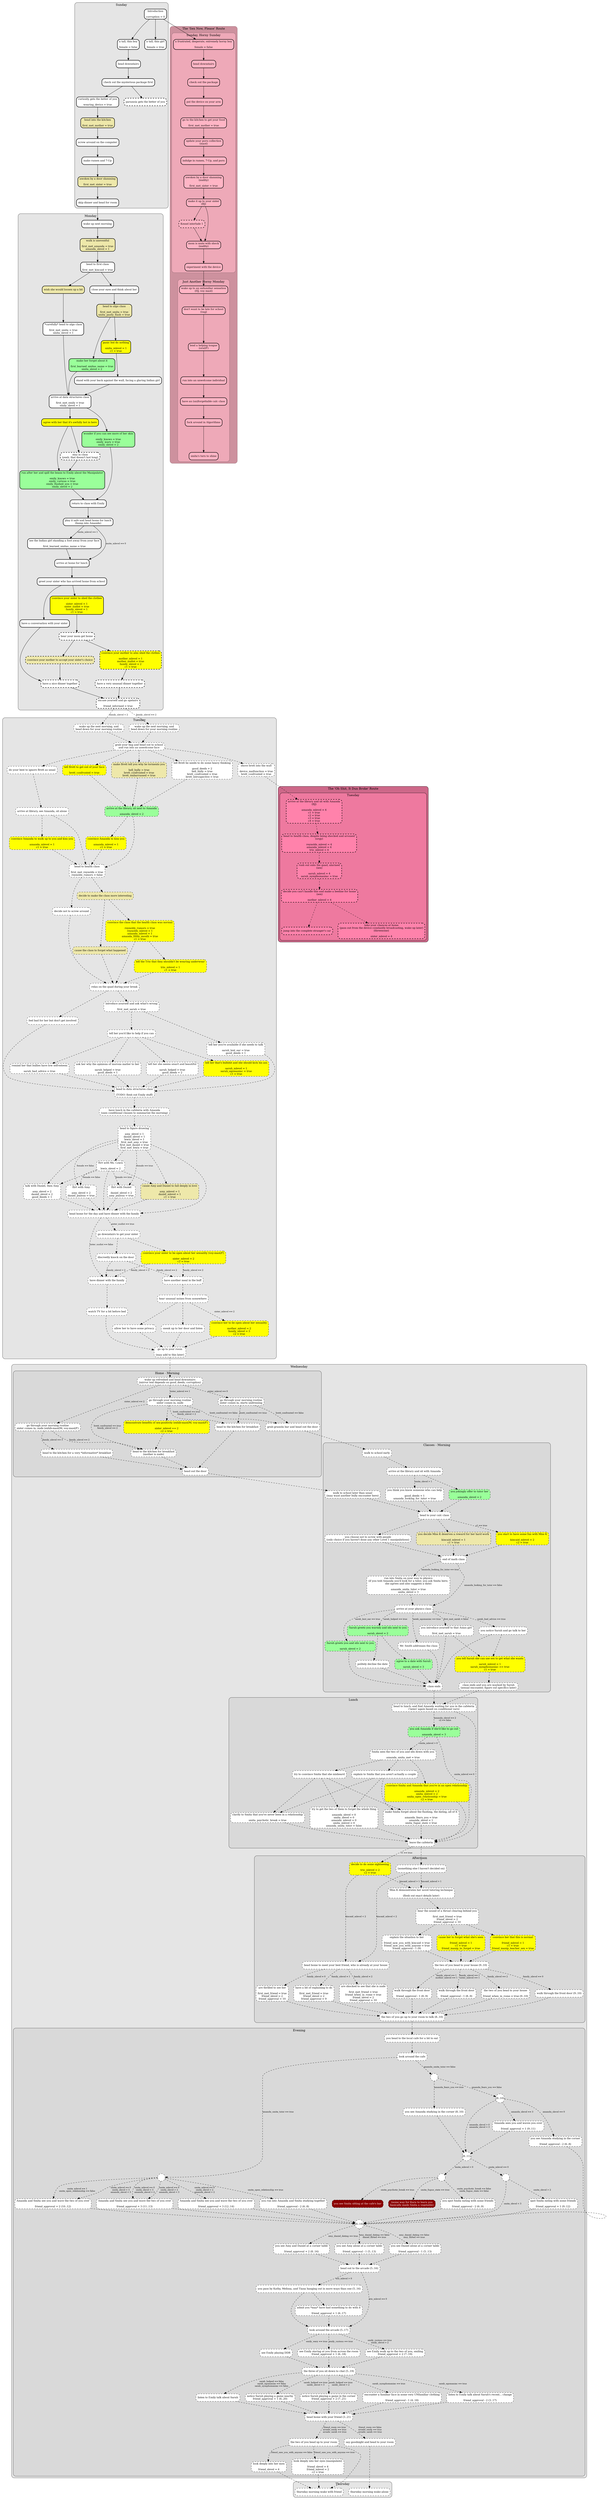 // GENERAL RULES ABOUT THE GRAPH:
//  -- Make sure there are no cycles that can increment/decrement vars forever
//  -- Make sure there are no deadends
//      -- This also means ensuring vars don't preclude advancing
//
// NODE COLORS AND STYLES:
//  If any node meets more than one color criteria, the one highest in this
//  list takes precedence.
//  -- THICK SOLID outlines have been published
//  -- THICK DASHED outlines have been drafted but not published
//  -- THIN DASHED outlines have not been drafted yet
//  -- PINK (lightpink) are the evil route
//  -- GREEN (palegreen1) are positive social nodes
//  -- RED (red) are Level 3 manipulations
//  -- ORANGE (orange) are Level 2 manipulations
//  -- YELLOW (yellow1) are Level 1 manipulations
//  -- LIGHT YELLOW (palegoldenrod) are manipulations that do not change levels
//  -- WHITE are mostly neutral nodes

// Helpful conditional phrases
// ===========================================================================
// Choose honorific based on gender:
//    {if female == true}Miss{else}Mr.{endif} {last_name}
//

digraph manipulator {
  ranksep=0.70;
  nodesep=0.35;

  node [
    shape=rectangle;
    style="filled,rounded";
    fillcolor=white;
    fontsize=12;
    margin="0.11,0.055";
    penwidth=2;
  ]

  edge [
    fontsize=10;
  ]

  subgraph "cluster_sunday" {
    label = "Sunday";
    style = "filled,rounded";
    color = gray20;
    fillcolor = gray90;

    subgraph "Written Chapters" {
      "intro" [label="Introduction\n\ncorruption = 0", URL="https://chyoa.com/chapter/Introduction.681531"];

      "boy" [label="a tall, thin boy\n\nfemale = false", URL="https://chyoa.com/chapter/You%27re-a-tall%2C-thin-boy.681552"];
      "intro" -> "boy";

      "girl" [label="a tall, thin girl\n\nfemale = true", URL="https://chyoa.com/chapter/You%E2%80%99re-a-tall%2C-thin-girl.681684"];
      "intro" -> "girl";

      "downstairs" [label="head downstairs", URL="https://chyoa.com/chapter/You-head-downstairs.681564"];
      "boy" -> "downstairs";

      "package" [label="check out the mysterious package first", URL="https://chyoa.com/chapter/You-check-out-the-mysterious-package-first.681600"];
      "downstairs" -> "package";

      "curiosity" [label="curiosity gets the better of you\n\nwearing_device = true", URL="https://chyoa.com/chapter/Your-curiosity-gets-the-better-of-you.681607"];
      "package" -> "curiosity";

      "kitchen" [label="head into the kitchen\n\nfirst_met_mother = true", fillcolor="palegoldenrod", URL="https://chyoa.com/chapter/You-head-into-the-kitchen.681609"];
      "curiosity" -> "kitchen";

      "computer" [label="screw around on the computer", URL="https://chyoa.com/chapter/You-screw-around-on-the-computer%2C-as-usual.681619"];
      "kitchen" -> "computer";

      "ramen" [label="make ramen and 7-Up", URL="https://chyoa.com/chapter/You-make-yourself-some-ramen-noodles-and-7-Up.681623"];
      "computer" -> "ramen";

      "sister" [label="awoken by a door slamming\n\nfirst_met_sister = true", fillcolor="palegoldenrod", URL="https://chyoa.com/chapter/You%27re-suddenly-awoken-by-a-door-slamming.681625"];
      "ramen" -> "sister";

      "upstairs" [label="skip dinner and head for room", URL="https://chyoa.com/chapter/You-skip-dinner-and-head-straight-for-your-room.681634"];
      "sister" -> "upstairs";
    }

    subgraph "Unwritten Chapters" {
      node [
        style="dashed,filled,rounded";
        fillcolor=white;
        penwidth=2.0;
      ]

      "paranoia" [label="paranoia gets the better of you"];
      "package" -> "paranoia";
    }
  }

  subgraph "cluster_monday" {
    label = "Monday";
    style = "filled,rounded";
    color = gray20;
    fillcolor = gray90;

    subgraph "Written Chapters" {
      "monday wake" [label="wake up next morning", URL="https://chyoa.com/chapter/You-wake-up-the-next-morning%2C-and-get-ready-for-school--%28Male%29.681644"];
      "upstairs" -> "monday wake";

      "monday amanda" [label="walk is uneventful\n\nfirst_met_amanda = true\namanda_slevel = 1", fillcolor="palegoldenrod", URL="https://chyoa.com/chapter/Your-walk-to-the-school-is-uneventful.681667"];
      "monday wake" -> "monday amanda";

      // Math class takes place in a small lecture hall, roughly shaped like a
      // pie wedge, with terraced seating that isn't extremely inclined.
      "monday kincaid" [label="head to first class\n\nfirst_met_kincaid = true", URL="https://chyoa.com/chapter/You-head-to-your-first-class.682100"];
      "monday amanda" -> "monday kincaid";

      "monday kincaid loosen up" [label="wish she would loosen up a bit", fillcolor="palegoldenrod", URL="https://chyoa.com/chapter/You-just-wish-she-could-loosen-up%2C-a-tiny-bit.682108"];
      "monday kincaid" -> "monday kincaid loosen up";

      "monday kincaid daydream" [label="close your eyes and think about her", URL="https://chyoa.com/chapter/You-close-your-eyes-and-think-about-her.682134"];
      "monday kincaid" -> "monday kincaid daydream";

      "monday smita vanilla" [label="*carefully* head to algo class\n\nfirst_met_smita = true\nsmita_slevel = 1", URL="https://chyoa.com/chapter/You-%2Acarefully%2A-head-to-your-algorithms-class.682140"];
      "monday kincaid loosen up" -> "monday smita vanilla";

      "monday smita flash" [label="head to algo class\n\nfirst_met_smita = true\nsmita_panty_flash = true", fillcolor="palegoldenrod", URL="https://chyoa.com/chapter/You-head-to-your-algorithms-class.682150"];
      "monday kincaid daydream" -> "monday smita flash";

      "monday smita flash forget" [label="make her forget about it\n\nfirst_learned_smitas_name = true\nsmita_slevel = 2", fillcolor="palegreen1", URL="https://chyoa.com/chapter/You-make-her-forget-about-the-whole-thing.682334"];
      "monday smita flash" -> "monday smita flash forget";

      "monday smita flash panic" [label="panic but do nothing\n\nsmita_mlevel = 1\nc1 = true", fillcolor="yellow1", URL="https://chyoa.com/chapter/You-panic%2C-knowing-this-is-going-to-have-consequences.682335"];
      "monday smita flash" -> "monday smita flash panic";

      "monday smita waylaid" [label="stand with your back against the wall, facing a glaring Indian girl", URL="https://chyoa.com/chapter/You-stand-with-your-back-against-the-wall%2C-facing-a-glaring-Indian-girl.684624"];
      "monday smita flash panic" -> "monday smita waylaid";

      "monday data structures" [label="arrive at data structures class\n\nfirst_met_emily = true\nemily_slevel = 1", URL="https://chyoa.com/chapter/You-arrive-at-your-Data-Structures-class.682154"];
      "monday smita vanilla" -> "monday data structures";
      "monday smita flash forget" -> "monday data structures";
      "monday smita waylaid" -> "monday data structures";

      "monday emily subtle manip" [label="agree with her that it's awfully hot in here", fillcolor="yellow1", URL="https://chyoa.com/chapter/You-agree-that-it-is-incredibly-hot-in-here.683284"];
      "monday data structures" -> "monday emily subtle manip";

      "monday emily blatant manip" [label="wonder if you can see more of her skin\n\nemily_knows = true\nemily_wary = true\nemily_slevel = 2", fillcolor="palegreen1", URL="https://chyoa.com/chapter/You-wonder-if-you-can-find-a-way-to-see-more-of-her-skin.686125"];
      "monday data structures" -> "monday emily blatant manip";

      "monday emily run after her" [label="run after her and spill the beans to Emily about the Manipulator\n\nemily_knows = true\nemily_curious = true\nemily_flashed_you = true\nemily_slevel = 2", fillcolor="palegreen1", URL="https://chyoa.com/chapter/If-you-go%2C-there-will-be-trouble.686091"];
      "monday emily subtle manip" -> "monday emily run after her";

      "monday emily return to class" [label="return to class with Emily", URL="https://chyoa.com/chapter/You-and-Emily-return-to-class.688916"];
      "monday emily run after her" -> "monday emily return to class";
      "monday emily blatant manip" -> "monday emily return to class";

      "monday bump into amanda" [label="play it safe and head home for lunch\n(bump into Amanda)", URL="https://chyoa.com/chapter/Overwhelmed%2C-you-decide-to-head-home.689866"];
      "monday emily return to class" -> "monday bump into amanda";

      "monday bump into smita" [label="see the Indian girl standing a foot away from your face\n\nfirst_learned_smitas_name = true", URL="https://chyoa.com/chapter/see-the-Indian-girl-standing-a-foot-away-from-your-face.689887"];
      "monday bump into amanda" -> "monday bump into smita" [label="smita_mlevel == 1"];

      "monday home for lunch" [label="arrive at home for lunch", URL="https://chyoa.com/chapter/Thankfully%2C-you-arrive-at-your-house.690910"];
      "monday bump into amanda" -> "monday home for lunch" [label="smita_mlevel == 0"];
      "monday bump into smita" -> "monday home for lunch";

      // Oops, wrote myself into a bit of a conundrum here. Sister gets home,
      // what do you do? Looks like I might be pushing some stuff up a bit...
      "monday greet sister" [label="greet your sister who has arrived home from school"];
      "monday home for lunch" -> "monday greet sister";

      // You can decide not to manipulate your sister, and just talk with her
      // until your mother gets home...
      "monday sister talk" [label="have a conversation with your sister"];
      "monday greet sister" -> "monday sister talk";

      // ... or you have the option here of making your sister into a casual
      // home nudist.
      "monday sister nudist" [label="convince your sister to shed the clothes\n\nsister_mlevel = 1\nsister_nudist = true\nfamily_nlevel = 1\nc1 = true", fillcolor=yellow];
      "monday greet sister" -> "monday sister nudist";
    }

    subgraph "Unwritten Chapters" {
      node [
        style="dashed,filled,rounded";
        fillcolor=white;
        penwidth=2.0;
      ]

      "monday emily stay in class" [label="stay in class\n(yeah, that doesn't last long)"];
      "monday emily subtle manip" -> "monday emily stay in class";
      "monday emily stay in class" -> "monday emily run after her";

      // Re your sister being a nudist... if you go that route, when your mother
      // gets home, she's... a bit surprised.
      "monday mother gets home" [label="hear your mom get home"];
      "monday sister nudist" -> "monday mother gets home";

      // You have the option of pushing your mom into accepting it...
      "monday mother accept" [label="convince your mother to accept your sister's choice", fillcolor=palegoldenrod];
      "monday mother gets home" -> "monday mother accept";

      // ...or having her join in.
      "monday mother nudist" [label="convince your mother to also shed the clothes\n\nmother_mlevel = 1\nmother_nudist = true\nfamily_nlevel = 2\nc1 = true", fillcolor=yellow];
      "monday mother gets home" -> "monday mother nudist";

      // Then you either have a (relatively) normal dinner... (if your sister is
      // a nudist, your mom insists on clothing at the dinner table)
      "monday normal dinner" [label="have a nice dinner together"];
      "monday sister talk" -> "monday normal dinner";
      "monday mother accept" -> "monday normal dinner";

      // Or an... unusual one..
      "monday nude dinner" [label="have a very unusual dinner together"];
      "monday mother nudist" -> "monday nude dinner";

      "monday after dinner" [label="excuse yourself and go upstairs\n\nfriend_informed = true"];
      "monday normal dinner" -> "monday after dinner";
      "monday nude dinner" -> "monday after dinner";
    }

    subgraph "Rough Plans" {
      node [
        style="dashed,filled,rounded";
        fillcolor=white;
        penwidth=1.0;
      ]

      edge [
        style="dashed";
      ]

    }
  }
  subgraph "cluster_tuesday" {
    label = "Tuesday";
    style = "filled,rounded";
    color = gray20;
    fillcolor = gray90;

    subgraph "Rough Plans" {
      node [
        style="dashed,filled,rounded";
        fillcolor=white;
        penwidth=1.0;
      ]

      edge [
        style="dashed";
      ]

      "tuesday wakeup" [label="wake up the next morning, and\nhead down for your morning routine"];
      "monday after dinner" -> "tuesday wakeup" [label="family_nlevel < 2"];

      "tuesday wakeup nude" [label="wake up the next morning, and\nhead down for your morning routine"];
      "monday after dinner" -> "tuesday wakeup nude" [label="family_nlevel == 2"];

      // I've decided that at this point, your sister will walk into the
      // bathroom either based on your conversation, or on the fact that she has
      // no modesty due to being a nudist now. So that makes things easier.

      "tuesday walk to school" [label="grab your bag and head out to school\nand run into an unwelcome face"];
      "tuesday wakeup" -> "tuesday walk to school";
      "tuesday wakeup nude" -> "tuesday walk to school";

      "ignore brett" [label="do your best to ignore Brett as usual"];
      "tuesday walk to school" -> "ignore brett";

      "tell brett to leave" [label="tell Brett to get out of your face\n\nbrett_confronted = true", fillcolor="yellow1"];
      "tuesday walk to school" -> "tell brett to leave";

      "shove brett into the wall" [label="shove brett into the wall\n\ndevice_malfunction = true\nbrett_confronted = true"];
      "tuesday walk to school" -> "shove brett into the wall";

      "brett spills the beans" [label="make Brett tell you why he torments you\n\nhell_bully = true\nbrett_confronted = true\nbrett_embarrassed = true", fillcolor="palegoldenrod"];
      "tuesday walk to school" -> "brett spills the beans";

      "brett gets introspective" [label="tell Brett he needs to do some heavy thinking\n\ngood_deeds + 2\nhell_bully = true\nbrett_confronted = true\nbrett_introspective = true"];
      "tuesday walk to school" -> "brett gets introspective";

      "tuesday library sit alone" [label="arrive at library, see Amanda, sit alone"];
      "ignore brett" -> "tuesday library sit alone";

      "tuesday library sit with amanda" [label="arrive at the library, sit next to Amanda\n\namanda_slevel = 2", fillcolor="palegreen1"];
      "tell brett to leave" -> "tuesday library sit with amanda";
      "brett spills the beans" -> "tuesday library sit with amanda";
      "brett gets introspective" -> "tuesday library sit with amanda";

      "make amanda kiss you" [label="convince Amanda to kiss you\n\namanda_mlevel = 1\nc1 = true", fillcolor="yellow1"];
      "tuesday library sit with amanda" -> "make amanda kiss you";

      "make amanda walk over and kiss you" [label="convince Amanda to walk up to you and kiss you\n\namanda_mlevel = 1\nc1 = true", fillcolor="yellow1"]
      "tuesday library sit alone" -> "make amanda walk over and kiss you";

      "tuesday health class" [label="head to health class\n\nfirst_met_reynolds = true\nreynolds_rumors = false"];
      "tuesday library sit with amanda" -> "tuesday health class";
      "tuesday library sit alone" -> "tuesday health class";
      "make amanda kiss you" -> "tuesday health class";
      "make amanda walk over and kiss you" -> "tuesday health class";

      "tuesday normal health class" [label="decide not to screw around"];
      "tuesday health class" -> "tuesday normal health class";

      "tuesday explicit health class" [label="decide to make the class more interesting", fillcolor="palegoldenrod"];
      "tuesday health class" -> "tuesday explicit health class";

      "convince health class normal" [label="convince the class that the health class was normal\n\nreynolds_rumors = true\nreynolds_mlevel = 1\namanda_mlevel = 1\namanda_filthy_mouth = true\nc1 = true", fillcolor="yellow1"];
      "tuesday explicit health class" -> "convince health class normal";

      "cause health class forget" [label="cause the class to forget what happened", fillcolor="palegoldenrod"]
      "tuesday explicit health class" -> "cause health class forget";

      "tell the trio to ditch their underwear" [label="tell the Trio that they shouldn't be wearing underwear\n\ntrio_mlevel = 1\nc1 = true", fillcolor="yellow1"]
      "convince health class normal" -> "tell the trio to ditch their underwear";

      "tuesday free period" [label="relax on the quad during your break"];
      "tuesday normal health class" -> "tuesday free period";
      "convince health class normal" -> "tuesday free period";
      "tell the trio to ditch their underwear" -> "tuesday free period";
      "cause health class forget" -> "tuesday free period";

      "avoid sarah" [label="feel bad for her but don't get involved"];
      "tuesday free period" -> "avoid sarah";

      "introduce self to sarah" [label="introduce yourself and ask what's wrong\n\nfirst_met_sarah = true"];
      "tuesday free period" -> "introduce self to sarah";

      "sarah open ear" [label="tell her you're available if she needs to talk\n\nsarah_lent_ear = true\ngood_deeds + 1"];
      "introduce self to sarah" -> "sarah open ear";

      "sarah try to help" [label="tell her you'd like to help if you can"];
      "introduce self to sarah" -> "sarah try to help";

      "sarah dumb advice" [label="remind her that bullies have low self-esteem\n\nsarah_bad_advice = true"];
      "sarah try to help" -> "sarah dumb advice";

      "sarah cognitive therapy" [label="ask her why the opinions of morons matter to her\n\nsarah_helped = true\ngood_deeds + 1"];
      "sarah try to help" -> "sarah cognitive therapy";

      "sarah confidence boost" [label="tell her she seems smart and beautiful\n\nsarah_helped = true\ngood_deeds + 2"];
      "sarah try to help" -> "sarah confidence boost";

      "sarah ego overload" [label="tell her that's bullshit and she should kick his ass\n\nsarah_mlevel = 1\nsarah_egomaniac = true\nc1 = true", fillcolor="yellow1"];
      "sarah try to help" -> "sarah ego overload";

      "tuesday data structures" [label="head to data structures class\n\n(TODO: flesh out Emily stuff)"];
      "avoid sarah" -> "tuesday data structures";
      "sarah open ear" -> "tuesday data structures";
      "sarah dumb advice" -> "tuesday data structures";
      "sarah cognitive therapy" -> "tuesday data structures";
      "sarah confidence boost" -> "tuesday data structures";
      "sarah ego overload" -> "tuesday data structures";

      "tuesday lunch" [label="have lunch in the cafeteria with Amanda\n(uses conditional clauses to summarize the morning)"];
      "tuesday data structures" -> "tuesday lunch";

      "tuesday art" [label="head to figure drawing\n\namy_slevel = 1\ndaniel_slevel = 1\nlewis_slevel = 1\nfirst_met_amy = true\nfirst_met_daniel = true\nfirst_met_lewis = true"];
      "tuesday lunch" -> "tuesday art";

      "tuesday art lewis" [label="flirt with Ms. Lewis\n\nlewis_slevel = 2"]
      "tuesday art" -> "tuesday art lewis";

      "tuesday art discuss" [label="talk with Daniel, then Amy\n\namy_slevel = 2\ndaniel_slevel = 2\ngood_deeds + 1"];
      "tuesday art" -> "tuesday art discuss";
      "tuesday art lewis" -> "tuesday art discuss";

      "tuesday art amy" [label="flirt with Amy\n\namy_slevel = 2\ndaniel_jealous = true"];
      "tuesday art" -> "tuesday art amy" [label="female == false"];
      "tuesday art lewis" -> "tuesday art amy" [label="female == false"];

      "tuesday art daniel" [label="flirt with Daniel\n\ndaniel_slevel = 2\namy_jealous = true"];
      "tuesday art" -> "tuesday art daniel" [label="female == true"];
      "tuesday art lewis" -> "tuesday art daniel" [label="female == true"];

      "tuesday art makeout" [label="cause Amy and Daniel to fall deeply in love\n\namy_mlevel = 1\ndaniel_mlevel = 1\nc1 = true", fillcolor="palegoldenrod"];
      "tuesday art" -> "tuesday art makeout";
      "tuesday art lewis" -> "tuesday art makeout";

      "tuesday evening" [label="head home for the day and have dinner with the family"];
      "tuesday art" -> "tuesday evening";
      "tuesday art lewis" -> "tuesday evening";
      "tuesday art discuss" -> "tuesday evening";
      "tuesday art amy" -> "tuesday evening";
      "tuesday art daniel" -> "tuesday evening";
      "tuesday art makeout" -> "tuesday evening";

      // At home:
      // If sister_nudist == false, you just have dinner
      "tuesday evening dinner" [label="have dinner with the family"];
      "tuesday evening" -> "tuesday evening dinner" [label="sister_nudist == false"];

      // If sister_nudist == true:
      //   Your mother asks you to go downstairs to get her. You hear moans
      //   coming from inside her room. You can choose to either discreetly
      //   knock on the door, *or* manipulate her into being okay with sexual
      //   displays in front of people at home. The latter puts you at C2.
      "tuesday evening sister moans" [label="go downstairs to get your sister"];
      "tuesday evening" -> "tuesday evening sister moans" [label="sister_nudist == true"];

      "tuesday evening sister knock" [label="discreetly knock on the door"];
      "tuesday evening sister moans" -> "tuesday evening sister knock";

      "tuesday evening sister manip 2" [label="convince your sister to be open about her sexuality (voy-mast/F)\n\nsister_mlevel = 2\nc2 = true", fillcolor=yellow];
      "tuesday evening sister moans" -> "tuesday evening sister manip 2";

      // THEN, you have either the usual dinner, or nude dinner depending on
      // previous events.

      "tuesday evening sister knock" -> "tuesday evening dinner" [label="family_nlevel < 2"];
      "tuesday evening sister manip 2" -> "tuesday evening dinner" [label="family_nlevel < 2"];

      "tuesday evening dinner nude" [label="have another meal in the buff"];
      "tuesday evening sister knock" -> "tuesday evening dinner nude" [label="family_nlevel == 2"];
      "tuesday evening sister manip 2" -> "tuesday evening dinner nude" [label="family_nlevel == 2"];

      // After dinner, you watch TV for a bit, while your sister goes back to
      // her room. If mother_nudist == false, nothing happens, and eventually
      // you return to your room for bed.
      "tuesday evening tv" [label="watch TV for a bit before bed"];
      "tuesday evening dinner" -> "tuesday evening tv";

      // If mother_nudist == true, you watch TV for a bit; and then when you
      // turn the TV off, you hear faint moans coming from her room.
      "tuesday evening mother moans" [label="hear unusual noises from somewhere"];
      "tuesday evening dinner nude" -> "tuesday evening mother moans"

      // You can choose to ignore it...
      "tuesday evening mother ignore" [label="allow her to have some privacy"];
      "tuesday evening mother moans" -> "tuesday evening mother ignore";

      // ...choose to listen to her in secret...
      "tuesday evening mother listen" [label="sneak up to her door and listen"];
      "tuesday evening mother moans" -> "tuesday evening mother listen";

      // ...or, if sister_mlevel = 2, choose to manipulate her (since you
      // already did it with your sister, after all).
      "tuesday evening mother manip 2" [label="convince her to be open about her sexuality\n\nmother_mlevel = 2\nfamily_nlevel = 3\nc2 = true", fillcolor=yellow];
      "tuesday evening mother moans" -> "tuesday evening mother manip 2" [label="sister_mlevel == 2"];

      "tuesday head to bed" [label="go up to your room\n\n(may add to this later)"];
      "tuesday evening tv" -> "tuesday head to bed";
      "tuesday evening mother ignore" -> "tuesday head to bed";
      "tuesday evening mother listen" -> "tuesday head to bed";
      "tuesday evening mother manip 2" -> "tuesday head to bed";
    }
  }
  subgraph "cluster_wednesday" {
    label = "Wednesday";
    style = "filled,rounded";
    color = gray20;
    fillcolor = gray90;

    subgraph "Rough Plans" {
      node [
        style="dashed,filled,rounded";
        fillcolor=white;
        penwidth=1.0;
      ]

      edge [
        style="dashed";
      ]

      subgraph "cluster_home_morning" {
        label = "Home - Morning";
        fillcolor = gray85;

        "wednesday wake up" [label="wake up refreshed and head downstairs\n(mirror text depends on good_deeds, corruption)"];
        "tuesday head to bed" -> "wednesday wake up";

        // So... at this point sister could be M0, M1, or M2.
        // At M0, she comes in and starts undressing (while you turn your back)
        "wednesday morning m0" [label="go through your morning routine\nsister comes in, starts undressing"];
        "wednesday wake up" -> "wednesday morning m0" [label="sister_mlevel == 0"];

        // At M1, she comes in already nude.
        "wednesday morning m1" [label="go through your morning routine\nsister comes in, nude"];
        "wednesday wake up" -> "wednesday morning m1" [label="sister_mlevel == 1"];

        // You really, really want to jack off, so you have the option of
        // "convincing" her to become M2. Otherwise you can choose to abstain
        // for the time being.
        "wednesday morning manip to m2" [label="demonstrate benefits of sex-positivity (exhib-mast/M; voy-mast/F)\n\nsister_mlevel == 2\nc2 = true", fillcolor=yellow];
        "wednesday morning m1" -> "wednesday morning manip to m2";

        // At M2, *she* is the one who needs to get off, and she does in the
        //        shower. You can't help but do the same.
        "wednesday morning m2" [label="go through your morning routine\nsister comes in, nude (exhib-mast/M; voy-mast/F)"];
        "wednesday wake up" -> "wednesday morning m2" [label="sister_mlevel == 2"];

        // If you didn't confront Brett, you take off early as usual in an
        // attempt to avoid him. (Unless you, ahem, *dallied* in the bathroom,
        // in which case you're gonna be late anyway.)
        "wednesday head out the door quick" [label="grab granola bar and head out the door"];
        "wednesday morning m0" -> "wednesday head out the door quick" [label="brett_confronted == false"];
        "wednesday morning m1" -> "wednesday head out the door quick" [label="brett_confronted == false"];

        // Otherwise you head into the kitchen...
        // If family_nlevel is 0 or 1, it's a normal breakfast.
        "wednesday breakfast" [label="head to the kitchen for breakfast"];
        "wednesday morning m0" -> "wednesday breakfast" [label="brett_confronted == true"];
        "wednesday morning m1" -> "wednesday breakfast" [label="brett_confronted == true\nfamily_nlevel < 2"];

        // If family_nlevel is 2, it's a breakfast with a nude mother. (You two
        // are dressed, since you're heading to school...)
        "wednesday breakfast nude" [label="head to the kitchen for breakfast\n(mother is nude)"];
        "wednesday morning m1" -> "wednesday breakfast nude" [label="brett_confronted == true\nfamily_nlevel == 2"];
        "wednesday morning manip to m2" -> "wednesday breakfast nude";
        "wednesday morning m2" -> "wednesday breakfast nude" [label="family_nlevel == 2"];

        // If family_nlevel is 3, it's a nude breakfast with extremely explicit
        // sexual conversation.
        "wednesday breakfast explicit" [label="head to the kitchen for a very *informative* breakfast"];
        "wednesday morning m2" -> "wednesday breakfast explicit" [label="family_nlevel == 3"];

        "wednesday head out the door" [label="head out the door"];
        "wednesday breakfast" -> "wednesday head out the door";
        "wednesday breakfast nude" -> "wednesday head out the door";
        "wednesday breakfast explicit" -> "wednesday head out the door";
      }

      subgraph "cluster_classes_morning" {
        label = "Classes - Morning";
        fillcolor = gray85;

        "wednesday walk to school early" [label="walk to school early"];
        "wednesday head out the door quick" -> "wednesday walk to school early";

        "wednesday walk to school later" [label="walk to school later than usual\n(may want another bully encounter here)"];
        "wednesday head out the door" -> "wednesday walk to school later";

        "wednesday library" [label="arrive at the library and sit with Amanda"];
        "wednesday walk to school early" -> "wednesday library";

        "wednesday amanda other tutor" [label="you think you know someone who can help\n\ngood_deeds + 1\namanda_looking_for_tutor = true"];
        "wednesday library" -> "wednesday amanda other tutor" [label="smita_slevel > 1"];

        "wednesday amanda protag tutor" [label="you jokingly offer to tutor her\n\namanda_slevel = 2", fillcolor="palegreen1"];
        "wednesday library" -> "wednesday amanda protag tutor";

        "wednesday math" [label="head to your calc class"];
        "wednesday walk to school later" -> "wednesday math";
        "wednesday amanda other tutor" -> "wednesday math";
        "wednesday amanda protag tutor" -> "wednesday math";

        "wednesday math nothing" [label="you choose not to screw with people\n(only choice if you haven't done any other Level 1 manipulations)"];
        "wednesday math" -> "wednesday math nothing";

        "wednesday math pleasure" [label="you decide Miss K deserves a reward for her hard work\n\nkincaid_mlevel = 1\nc1 = true", fillcolor="palegoldenrod"];
        "wednesday math" -> "wednesday math pleasure";

        "wednesday math tutoring" [label="you start to have some fun with Miss K\n\nkincaid_mlevel = 2\nc2 = true", fillcolor="yellow1"];
        "wednesday math" -> "wednesday math tutoring" [label="c1 == true"];

        "wednesday math end" [label="end of math class"];
        "wednesday math nothing" -> "wednesday math end";
        "wednesday math pleasure" -> "wednesday math end";
        "wednesday math tutoring" -> "wednesday math end";

        "wednesday physics smita" [label="run into Smita on your way to physics\n(if you told Amanda you'd look for a tutor, you ask Smita here;\nshe agrees and also suggests a date)\n\namanda_smita_tutor = true\nsmita_slevel = 3"];
        "wednesday math end" -> "wednesday physics smita" [label="amanda_looking_for_tutor == true"]


        "wednesday physics" [label="arrive at your physics class"];
        "wednesday math end" -> "wednesday physics" [label="amanda_looking_for_tutor == false"];
        "wednesday physics smita" -> "wednesday physics";

        // Physics: Sarah's in it
        // If NOT introduced:
        //    Introduce yourself, but she's not particularly interested in talking to you
        "wednesday physics sarah intro" [label="you introduce yourself to that Asian girl\n\nfirst_met_sarah = true"];
        "wednesday physics" -> "wednesday physics sarah intro" [label="first_met_sarah = false"];

        // If introduced:
        //    If you gave bad advice:
        //       She's not particularly interested in talking to you (or, maybe let you repair relationship?)
        "wednesday physics sarah bad advice" [label="you notice Sarah and go talk to her"];
        "wednesday physics" -> "wednesday physics sarah bad advice" [label="sarah_bad_advice == true"];

        //    If you said you'd lend an ear:
        //       She's friendly and wants to chat
        "wednesday physics sarah lent ear" [label="Sarah greets you and sits next to you\n\nsarah_slevel = 2", fillcolor="palegreen1"];
        "wednesday physics" -> "wednesday physics sarah lent ear" [label="sarah_lent_ear == true"];

        //    If helped:
        //       She's quite friendly, and may want to date
        "wednesday physics sarah helped" [label="Sarah greets you warmly and sits next to you\n\nsarah_slevel = 2", fillcolor="palegreen1"];
        "wednesday physics" -> "wednesday physics sarah helped" [label="sarah_helped == true"];

        //    If she went batshit:
        //       She's not there, having been sent to a hospital for psychiatric observation
        "wednesday physics sarah absent" [label="Mr. Smith addresses the class"];
        "wednesday physics" -> "wednesday physics sarah absent" [label="sarah_egomaniac == true"];

        // Not interested in talking? You can manipulate her if you want...
        "wednesday physics sarah sexy" [label="you tell Sarah she can use sex to get what she wants\n\nsarah_mlevel = 1\nsarah_nymphomaniac == true\nc1 = true", fillcolor="yellow1"];
        "wednesday physics sarah intro" -> "wednesday physics sarah sexy";
        "wednesday physics sarah bad advice" -> "wednesday physics sarah sexy";

        // Date: you can accept or decline
        "wednesday physics sarah date" [label="agree to a date with Sarah\n\nsarah_slevel = 3", fillcolor="palegreen1"];
        "wednesday physics sarah helped" -> "wednesday physics sarah date";

        // For declining, may want conditional text if smita thinks you're dating
        "wednesday physics sarah decline" [label="politely decline the date"];
        "wednesday physics sarah helped" -> "wednesday physics sarah decline";

        // End of class...
        "wednesday physics end" [label="class ends"];
        "wednesday physics sarah intro" -> "wednesday physics end";
        "wednesday physics sarah bad advice" -> "wednesday physics end";
        "wednesday physics sarah lent ear" -> "wednesday physics end";
        "wednesday physics sarah absent" -> "wednesday physics end";
        "wednesday physics sarah date" -> "wednesday physics end";
        "wednesday physics sarah decline" -> "wednesday physics end";

        "wednesday physics happy ending" [label="class ends and you are waylaid by Sarah\n(sexual encounter, figure out specifics later)"];
        "wednesday physics sarah sexy" -> "wednesday physics happy ending";
      }

      subgraph "cluster_weds_lunch" {
        label = "Lunch";
        fillcolor = gray85;

        "wednesday lunch amanda" [label="head to lunch, and find Amanda waiting for you in the cafeteria\n('news' again based on conditional vars)"];
        "wednesday physics end" -> "wednesday lunch amanda";
        "wednesday physics happy ending" -> "wednesday lunch amanda";

        "wednesday lunch amanda date" [label="you ask Amanda if she'd like to go out\n\namanda_slevel = 3", fillcolor="palegreen1"];
        "wednesday lunch amanda" -> "wednesday lunch amanda date" [label="amanda_slevel == 2\nc2 == false"];

        "wednesday lunch smita jealous" [label="Smita sees the two of you and sits down with you\n\namanda_smita_met = true"];
        "wednesday lunch amanda date" -> "wednesday lunch smita jealous" [label="smita_mlevel > 0"];

        // Oops, Smita's jealous of the competition! She overheard the ending
        // of your date plan, and is NOT happy. What do you do?
        // - Try to convince her that she misheard. This isn't gonna work,
        //   because Amanda's gonna get angry too that you lied to her.
        "wednesday lunch smita play dumb" [label="try to convince Smita that she misheard"];
        "wednesday lunch smita jealous" -> "wednesday lunch smita play dumb";
        //
        // - Explain to Smita that you aren't actually a couple. She and Amanda
        //   misinterpret this to mean you're breaking up with her. Amanda is
        //   upset that you didn't do it *before* deciding to date her, and
        //   Smita is basically beside herself.
        "wednesday lunch explain to smita" [label="explain to Smita that you aren't actually a couple"];
        "wednesday lunch smita jealous" -> "wednesday lunch explain to smita";
        //
        // - Manipulate both of them into being okay with the whole deal, which
        //   convinces Smita that you're in an open relationship, and Amanda to
        //   be fine with that. At this point, Smita is already at M2 so you
        //   weren't gonna be romancing her anyway; this puts Amanda at M2 as
        //   well.
        "wednesday lunch smita harem" [label="convince Smita and Amanda that you're in an open relationship\n\namanda_mlevel = 2\nsmita_mlevel = 2\nsmita_open_relationship = true\nc2 = true", fillcolor="yellow1"];
        "wednesday lunch smita jealous" -> "wednesday lunch smita harem";

        // - If the two are mad, your options are:
        //     -  You attempt to manipulate both to forget it all, which
        //        resets both their social and manip stats to 0, literally
        //        making them forget it ALL -- as in, you, completely.
        "wednesday lunch smita forget" [label="try to get the two of them to forget the whole thing\n\namanda_slevel = 0\nsmita_slevel = 0\namanda_mlevel = 0\nsmita_mlevel = 0\namanda_smita_tutor = false"];
        "wednesday lunch smita play dumb" -> "wednesday lunch smita forget";
        "wednesday lunch explain to smita"-> "wednesday lunch smita forget";

        //     -  Clarify to Smita that what you mean is you've *never* been in
        //        a relationship, asking her to search her memory for any time
        //        you've ever been on a date together. This gets her to stop and
        //        think, and eventually leave... but this is a bad idea, and the
        //        result is she basically has a psychotic break. Amanda feels
        //        sorry for her, but doesn't suspect you of anything.
        "wednesday lunch smita challenge" [label="clarify to Smita that you've never been in a relationship\n\nsmita_psychotic_break = true"];
        "wednesday lunch smita play dumb" -> "wednesday lunch smita challenge";
        "wednesday lunch explain to smita"-> "wednesday lunch smita challenge";

        //    - Or, hey, you could manipulate her into forgetting the
        //      relationship thing AND the flashing thing, which basically makes
        //      her into a pliable blank slate. This is also a bad idea. Oh, and
        //      Amanda is really freaked out at what the fuck just happened.
        "wednesday lunch smita erase" [label="make Smita forget about the flashing, the dating, all of it\n\namanda_fears_you = true\namanda_slevel = 1\nsmita_fugue_state = true"];
        "wednesday lunch smita play dumb" -> "wednesday lunch smita erase";
        "wednesday lunch explain to smita"-> "wednesday lunch smita erase";

        "wednesday afternoon" [label="leave the cafeteria"];
        "wednesday lunch amanda" -> "wednesday afternoon";
        "wednesday lunch amanda date" -> "wednesday afternoon" [label="smita_mlevel == 0"];
        "wednesday lunch smita harem" -> "wednesday afternoon";
        "wednesday lunch smita forget" -> "wednesday afternoon";
        "wednesday lunch smita challenge"-> "wednesday afternoon";
        "wednesday lunch smita erase" -> "wednesday afternoon";
      }

      subgraph "cluster_weds_afternoon" {
        label = "Afternoon";
        fillcolor = gray85;

        // Should have something for the afternoon, because you want Kara, your
        // mom, and your sister to all be there when you get home. What to do?
        // Thinking options are either some sort of locker room hijinks, or
        // some wholesome good alternate thing.

        "wednesday locker room fun" [label="decide to do some sightseeing\n\ntrio_mlevel = 2\nc2 = true", fillcolor="yellow1"];
        "wednesday afternoon" -> "wednesday locker room fun" [label="c1 == true"];

        "wednesday some other thing" [label="(something else I haven't decided on)"];
        "wednesday afternoon" -> "wednesday some other thing";

        // TODO: If your friend meets you at home, and either mother_mlevel or
        // sister_mlevel is 1, it's gonna be... awkward. (But she's really open
        // minded; maybe if both == 1, they actually get *her* to go nude too?)
        //
        // Thoughts:
        // Mother and sister both at 0: no problems
        // Either mother or sister at 1: Kara is understandably shocked but
        //                               handles it with grace and aplomb
        // Mother and sister both at 1: "When in Rome..."
        "wednesday afternoon head home" [label="head home to meet your best friend, who is already at your house"];

        "wednesday afternoon meet friend" [label="are thrilled to see her\n\nfirst_met_friend = true\nfriend_slevel = 2\nfriend_approval = 10"];
        "wednesday afternoon meet puzzled friend" [label="have a bit of explaining to do\n\nfirst_met_friend = true\nfriend_slevel = 2\nfriend_approval = 9"];
        "wednesday afternoon meet nude friend" [label="are shocked to see that she is nude\n\nfirst_met_friend = true\nfriend_when_in_rome = true\nfriend_slevel = 2\nfriend_approval = 10"];

        "wednesday locker room fun" -> "wednesday afternoon head home" [label="kincaid_mlevel < 2"];
        "wednesday some other thing" -> "wednesday afternoon head home" [label="kincaid_mlevel < 2"];

        "wednesday afternoon head home" -> "wednesday afternoon meet friend" [label="family_nlevel = 0"];
        "wednesday afternoon head home" -> "wednesday afternoon meet puzzled friend" [label="family_nlevel = 1"];
        "wednesday afternoon head home" -> "wednesday afternoon meet nude friend" [label="family_nlevel = 2"];

        "wednesday afternoon kincaid tutoring" [label="Miss K demonstrates her novel tutoring technique\n\n(flesh out exact details later)"];
        "wednesday locker room fun" -> "wednesday afternoon kincaid tutoring" [label="kincaid_mlevel > 1"];
        "wednesday some other thing" -> "wednesday afternoon kincaid tutoring" [label="kincaid_mlevel > 1"];

        "wednesday afternoon friend interrupts you" [label="hear the sound of a throat clearing behind you\n\nfirst_met_friend = true\nfriend_slevel = 2\nfriend_approval = 10"];
        "wednesday afternoon kincaid tutoring" -> "wednesday afternoon friend interrupts you";

        // Kara caught you with Kincaid. You can:
        // -- Explain things to her. This is honestly not a bad option, as Kara
        //    is really open-minded about sex in general. She's really more
        //    annoyed about you manipulating a woman for sex than the fact that
        //    you used the thing in general.
        "wednesday afternoon friend explain" [label="explain the situation to her\n\nfriend_saw_you_with_kincaid = true\nfriend_saw_you_with_anyone = true\nfriend_approval - 1 (9)"]
        "wednesday afternoon friend interrupts you" -> "wednesday afternoon friend explain";

        // -- Manipulate her into forgetting what she saw. This seems perfect,
        //    but will backfire later when you and she are able to see the
        //    "usage log" of the device, and she finds out she was a target.
        "wednesday afternoon friend forget" [label="cause her to forget what she's seen\n\nfriend_mlevel = 1\nc1 = true\nfriend_manip_to_forget = true", fillcolor="yellow1"];
        "wednesday afternoon friend interrupts you" -> "wednesday afternoon friend forget";

        // -- Manipulate her into thinking that this sort of thing is totally
        //    normal. This will make her think teachers having sex with students
        //    is a perfectly normal occurrence.
        "wednesday afternoon friend convince" [label="convince her that this is normal\n\nfriend_mlevel = 1\nc1 = true\nfriend_manip_teacher_sex = true", fillcolor="yellow1"];
        "wednesday afternoon friend interrupts you" -> "wednesday afternoon friend convince";

        // Similar to the other path, possibilities here will depend on mom and
        // sister manipulation levels. If neither or one of them is nude, it is
        // handled by conditional vars. If both are nude, it triggers Kara's
        // "When in Rome" behavior.
        "wednesday both head home" [label="the two of you head to your house (9..10)"];

        "wednesday afternoon friend explain" -> "wednesday both head home";
        "wednesday afternoon friend forget" -> "wednesday both head home";
        "wednesday afternoon friend convince" -> "wednesday both head home";

        "wednesday both head home normal" [label="walk through the front door (9..10)"];
        "wednesday both head home" -> "wednesday both head home normal" [label="family_nlevel == 0"];

        "wednesday both head home mother nude" [label="walk through the front door\n\nfriend_approval - 1 (8..9)"];
        "wednesday both head home" -> "wednesday both head home mother nude" [label="family_nlevel == 1\nmother_mlevel == 1"];

        "wednesday both head home sister nude" [label="walk through the front door\n\nfriend_approval - 1 (8..9)"];
        "wednesday both head home" -> "wednesday both head home sister nude" [label="family_nlevel == 1\nsister_mlevel == 1"];

        "wednesday both head home both nude" [label="the two of you head to your house\n\nfriend_when_in_rome = true (9..10)"];
        "wednesday both head home" -> "wednesday both head home both nude" [label="family_nlevel == 2"];

        "wednesday afternoon room talk" [label="the two of you go up to your room to talk (8..10)"];
        "wednesday afternoon meet friend" -> "wednesday afternoon room talk";
        "wednesday afternoon meet puzzled friend" -> "wednesday afternoon room talk";
        "wednesday afternoon meet nude friend" -> "wednesday afternoon room talk";
        "wednesday both head home normal" -> "wednesday afternoon room talk";
        "wednesday both head home mother nude" -> "wednesday afternoon room talk";
        "wednesday both head home sister nude" -> "wednesday afternoon room talk";
        "wednesday both head home both nude" -> "wednesday afternoon room talk";
      }

      subgraph "cluster_weds_evening" {
        label = "Evening";
        fillcolor = gray85;
        // Some thoughts about the evening... you can run into various folks as
        // you're out, and what they say can have positive or negative impacts
        // on how Kara feels about you.
        "wednesday walk to cafe" [label="you head to the local cafe for a bit to eat"];
        "wednesday afternoon room talk" -> "wednesday walk to cafe";

        //  - At the cafe:
        "wednesday cafe" [label="look around the cafe"];
        "wednesday walk to cafe" -> "wednesday cafe";

        "wednesday cafe tutoring metanode" [label="", shape=circle];
        "wednesday cafe" -> "wednesday cafe tutoring metanode" [label="amanda_smita_tutor == true"];

        //      - Amanda/Smita: If Smita/Raz accepted tutoring her, the two of
        //        them will be working together at the cafe. (++)
        "wednesday cafe amanda smita" [label="Amanda and Smita see you and wave the two of you over\n\nfriend_approval + 2 (10..12)"];
        "wednesday cafe tutoring metanode" -> "wednesday cafe amanda smita" [label="smita_mlevel == 1\nsmita_open_relationship == false"];
        "wednesday cafe tutoring metanode" -> "wednesday cafe amanda smita" [label="smita_mlevel == 0\nsmita_slevel < 3\namanda_slevel < 3"];

        //      - If you have a date with one or the other, and Smita does *not*
        //        think she's your girlfriend, your friend will be impressed.
        "wednesday cafe amanda smita dating one" [label="Amanda and Smita see you and wave the two of you over\n\nfriend_approval + 3 (11..13)"];
        "wednesday cafe tutoring metanode" -> "wednesday cafe amanda smita dating one" [label="smita_mlevel == 0\nsmita_slevel < 3\namanda_slevel > 2"];
        "wednesday cafe tutoring metanode" -> "wednesday cafe amanda smita dating one" [label="smita_mlevel == 0\nsmita_slevel > 2\namanda_slevel < 3"];

        //      - If you have a date with both, and Smita does *not* think she's
        //        your girlfriend, your friend will be VERY impressed.
        "wednesday cafe amanda smita dating both" [label="Amanda and Smita see you and wave the two of you over\n\nfriend_approval + 3 (12..14)"];
        "wednesday cafe tutoring metanode" -> "wednesday cafe amanda smita dating both" [label="smita_mlevel == 0\nsmita_slevel > 2\namanda_slevel > 2"];

        //      - If she *is* being tutored, but believes you and Smita are in
        //        an open relationship, she'll mention that, but then Smita
        //        will chip in with how you two have been a couple for years,
        //        which Kara obviously knows isn't true. (--)
        "wednesday cafe amanda smita open" [label="you run into Amanda and Smita studying together\n\nfriend_approval - 2 (6..8)"];
        "wednesday cafe tutoring metanode" -> "wednesday cafe amanda smita open" [label="smita_open_relationship == true"];

        //      - Amanda: if they aren't tutoring each other, she's there
        //        studying
        "wednesday cafe amanda metanode" [label="", shape=circle];
        "wednesday cafe" -> "wednesday cafe amanda metanode" [label="amanda_smita_tutor == false"];

        //        - If she fears you: she gets up and runs like hell. Kara
        //          wonders what the hell that was about; you do not enlighten
        //          her.
        "wednesday cafe amanda fear" [label="you see Amanda studying in the corner (8..10)"];
        "wednesday cafe amanda metanode" -> "wednesday cafe amanda fear" [label="amanda_fears_you == true"];

        "wednesday cafe amanda nofear metanode" [label="(8..10)", shape=circle, margin=0];
        "wednesday cafe amanda metanode" -> "wednesday cafe amanda nofear metanode" [label="amanda_fears_you == false"];

        //        - At S0: she doesn't remember you, and you realize you totally
        //          wiped both of their memories. Kara is... not happy. (--)
        "wednesday cafe amanda s0" [label="you see Amanda studying in the corner\n\nfriend_approval - 2 (6..8)"];
        "wednesday cafe amanda nofear metanode" -> "wednesday cafe amanda s0"  [label="amanda_slevel == 0"];

        //        - At S1/S2: you don't really see her.
        //
        //        - At S3: she talks about her excitement for your date. (+)
        "wednesday cafe amanda s3" [label="Amanda sees you and waves you over\n\nfriend_approval + 1 (9..11)"];
        "wednesday cafe amanda nofear metanode" -> "wednesday cafe amanda s3" [label="amanda_slevel == 3"];

        //    - Smita/Raz
        "wednesday cafe smita metanode" [label="(8..11)", shape=circle, margin=0];
        "wednesday cafe amanda nofear metanode" -> "wednesday cafe smita metanode" [label="amanda_slevel > 0\namanda_slevel < 3"];
        "wednesday cafe amanda fear" -> "wednesday cafe smita metanode";
        "wednesday cafe amanda s3" -> "wednesday cafe smita metanode";

        //      - As above, will be with Amanda if tutoring her. (see Amanda)
        //      - Otherwise:
        //        - If not at M1:
        "wednesday cafe smita nonmanip metanode" [label="", shape=circle];
        "wednesday cafe smita metanode" -> "wednesday cafe smita nonmanip metanode" [label="smita_mlevel == 0"];

        //          - S0 (you erased her memory) (already got a -- from earlier)
        //          - S1/S2 (you're decent friends)

        //          - S3 (you have a date scheduled) (+)
        "wednesday smita date" [label="spot Smita eating with some friends\n\nfriend_approval + 1 (9..12)"];
        "wednesday cafe smita nonmanip metanode" -> "wednesday smita date" [label="smita_slevel > 2"];

        //        - If at M1:
        "wednesday cafe smita manip metanode" [label="", shape=circle];
        "wednesday cafe smita metanode" -> "wednesday cafe smita manip metanode" [label="smita_mlevel > 0"];

        //          - Psychotic break
        "wednesday smita psychotic" [label="you see Smita sitting at the cafe's bar", fillcolor=red4, fontcolor=white];
        "wednesday cafe smita manip metanode" -> "wednesday smita psychotic" [label="smita_psychotic_break == true"];

        //          - Fugue state
        "wednesday smita fugue" [label="(some way for Kara to learn you\nbasically made Smita a vegetable)", fillcolor=red4, fontcolor=white];
        "wednesday cafe smita manip metanode" -> "wednesday smita fugue" [label="smita_fugue_state == true"];

        //          - Otherwise, will intercept you and your friend, and talk
        //          about how you and them have been a couple for years. (--)
        "wednesday smita couple" [label="you spot Smita eating with some friends\n\nfriend_approval - 2 (6..9)"];
        "wednesday cafe smita manip metanode" -> "wednesday smita couple" [label="smita_psychotic_break == false\nsmita_fugue_state == false"];

        //    - Amy/Daniel
        "wednesday amy daniel metanode" [label="(6..14)", shape=circle, margin=0];
        "wednesday cafe amanda smita" -> "wednesday amy daniel metanode";
        "wednesday cafe amanda smita open" -> "wednesday amy daniel metanode";
        "wednesday cafe amanda smita dating one" -> "wednesday amy daniel metanode";
        "wednesday cafe amanda smita dating both" -> "wednesday amy daniel metanode";
        "wednesday cafe smita nonmanip metanode" -> "wednesday amy daniel metanode" [label="smita_slevel < 3"];
        "wednesday cafe amanda s0" -> "wednesday amy daniel metanode";
        "wednesday smita couple" -> "wednesday amy daniel metanode";
        "wednesday smita date" -> "wednesday amy daniel metanode";

        //      - If you got them together, they'll be on a date at the cafe.
        //        (++)
        "wednesday amy daniel date" [label="you see Amy and Daniel at a corner table\n\nfriend_approval + 2 (8..16)"];
        "wednesday amy daniel metanode" -> "wednesday amy daniel date" [label="amy_daniel_dating == true"];

        //      - If you manipulated/flirted with either, the other will
        //        confront you. (-)
        //      - Otherwise, you talk with Kara about the two of them.

        "wednesday amy" [label="you see Amy alone at a corner table\n\nfriend_approval - 1 (5..13)"];
        "wednesday amy daniel metanode" -> "wednesday amy" [label="amy_daniel_dating == false\ndaniel_flirted == true"];

        "wednesday daniel" [label="you see Daniel alone at a corner table\n\nfriend_approval - 1 (5..13)"];
        "wednesday amy daniel metanode" -> "wednesday daniel" [label="amy_daniel_dating == false\namy_flirted == true"];

        //    - On the street
        "wednesday walk to arcade" [label="head out to the arcade (5..16)"];
        "wednesday amy daniel date" -> "wednesday walk to arcade";
        "wednesday amy" -> "wednesday walk to arcade";
        "wednesday daniel" -> "wednesday walk to arcade";

        //    - Trio
        //      - You might run into them when out. If they aren't wearing any
        //        underwear, Kara will definitely notice...
        //          - But won't chalk it up to you...
        "wednesday trio pantyless" [label="you pass by Kathy, Melissa, and Tiana hanging out in more ways than one (5..16)"];
        "wednesday walk to arcade" -> "wednesday trio pantyless" [label="trio_mlevel > 0"];

        //          - ...Unless you admit to it, in which case she'll actually
        //            find it hilarious, since she always thought they were
        //            stuck-up bitches. (+)
        "wednesday trio admit" [label="admit you *may* have had something to do with it\n\nfriend_approval + 1 (6..17)"];
        "wednesday trio pantyless" -> "wednesday trio admit";

        //  - At the arcade
        "wednesday arcade" [label="look around the arcade (5..17)"];
        "wednesday walk to arcade" -> "wednesday arcade" [label="trio_mlevel == 0"];
        "wednesday trio pantyless" -> "wednesday arcade";
        "wednesday trio admit" -> "wednesday arcade";

        //    - Emily
        //      - If she's wary of the device, she'll make small talk, but won't
        //        really do anything else.
        "wednesday emily wary" [label="see Emily playing DDR"];
        "wednesday arcade" -> "wednesday emily wary" [label="emily_wary == true"];

        //      - If she's fascinated by it, she'll talk about how interesting
        //        you are, which impresses Kara. (+)
        "wednesday emily fascinated" [label="see Emily staring at you from across the room\nfriend_approval + 1 (6..18)"];
        "wednesday arcade" -> "wednesday emily fascinated" [label="emily_curious == true"];

        //      - If she's fascinated by it *and* you have a date planned,
        //        she won't be able to shut up about you, which impresses Kara
        //        even more. (++)
        "wednesday emily dating" [label="see Emily walk up to the two of you, smiling\nfriend_approval + 2 (7..19)"];
        "wednesday arcade" -> "wednesday emily dating" [label="emily_curious == true\nemily_slevel > 2"];

        "wednesday emily chat" [label="the three of you sit down to chat (5..19)"];
        "wednesday emily wary" -> "wednesday emily chat";
        "wednesday emily fascinated" -> "wednesday emily chat";
        "wednesday emily dating" -> "wednesday emily chat";

        //    - Sarah
        //      - If you didn't help her, she won't be out, she'll be inside
        //        studying.
        "wednesday sarah study" [label="listen to Emily talk about Sarah"];
        "wednesday emily chat" -> "wednesday sarah study" [label="sarah_helped == false\nsarah_egomaniac == false\nsarah_nymphomaniac == false"];

        //      - If you DID help her, she'll be in the arcade having fun. (+)
        "wednesday sarah playing" [label="notice Sarah playing a game nearby\nfriend_approval + 1 (6..20)"];
        "wednesday emily chat" -> "wednesday sarah playing" [label="sarah_helped == true\nsarah_slevel < 3"];

        //      - If the two of you have a date planned, she'll be excited about
        //        it. (++) (Note that Emily will have to leave beforehand, as I
        //        really don't want to have to deal with writing the possible
        //        fallout here.)
        "wednesday sarah date" [label="notice Sarah playing a game in the corner\nfriend_approval + 2 (7..21)"];
        "wednesday emily chat" -> "wednesday sarah date" [label="sarah_helped == true\nsarah_slevel > 2"];

        //      - If you turned her into a nymphomaniac, you and Kara will run
        //        into her. Kara is pleased that you tried to help her gain
        //        confidence, albeit in a particularly stupid and manipulative
        //        way, which basically cancels it out.
        "wednesday sarah nymphomaniac" [label="encounter a familiar face in some very UNfamiliar clothing\n\nfriend_approval - 1 (4..18)"];
        "wednesday emily chat" -> "wednesday sarah nymphomaniac" [label="sarah_nymphomaniac == true"];

        //      - If you turned her into an egomaniac, Emily will gossip about
        //        her recent... behavior. (-)
        "wednesday sarah egomaniac" [label="listen to Emily talk about Sarah's recent... change\n\nfriend_approval - 2 (3..17)"];
        "wednesday emily chat" -> "wednesday sarah egomaniac" [label="sarah_egomaniac == true"];

        //  - Will you meet any adults? Perhaps Ms. Lewis, but I'm not sure how.

        "wednesday evening walk home" [label="head home with your friend (3..21)"];
        "wednesday sarah study" -> "wednesday evening walk home";
        "wednesday sarah playing" -> "wednesday evening walk home";
        "wednesday sarah date" -> "wednesday evening walk home";
        "wednesday sarah nymphomaniac" -> "wednesday evening walk home";
        "wednesday sarah egomaniac" -> "wednesday evening walk home";

        "wednesday evening home with friend" [label="the two of you head up to your room"];
        "wednesday evening walk home" -> "wednesday evening home with friend" [label="friend_room == true\narcade_emily == true\narcade_sarah == true"];

        // If your friend is staying in your room, a few options are open:
        //  - You can just go to bed.
        //  - Your "score" from the night out will affect how she feels about
        //    you. By my calculations, it can range from 3 to 21.
        //      - At 3:
        //        - This can only happen if:
        //          - She saw you with Miss Kincaid, and you didn't manipulate
        //            her to forget or ignore it
        //          - Your mom or sister is a nudist, but not both
        //          - You:
        //            - Got Smita to flash you, set up a date with Amanda, got
        //              Smita to tutor Amanda, and "convinced" the two of them
        //              you're in an open relationship, *or*
        //            - Got Smita to flash you, did *not* set up a date with
        //              Amanda, and did *not* have Smita her tutor Amanda,
        //              *or*
        //            - Accidentally wiped both Smita and Amanda's memories
        //          - Flirted with Amy or Daniel
        //          - Didn't manipulate the Trio into going pantyless, or did
        //            but didn't tell Kara that you did
        //          - Made Emily wary of your use of the Manipulator
        //          - Turned Sarah into an egomaniac
        //        - At this level, she's actually thoroughly angry with you and
        //          your reckless behavior. Bad shit'll go down. Not sure what
        //          yet.
        //      - At 4 to 9:
        //        - She's dismayed, TODO: flesh this out later
        //      - At 10 to 14:
        //        - She's not upset, but not really impressed either, TODO:
        //          flesh this out later.
        //      - At 15 to 20:
        //        - She's impressed that you've been so social and benevolent.
        //          TODO: flesh this out later.
        //      - At 21:
        //        - This can only happen if:
        //          - One of:
        //            - She saw you with Miss K, but you manipulated her to forget
        //              or ignore it (but it'll set M1), *or*
        //            - Neither your sister nor your mother are nudists, *or*
        //            - *Both* your sister and mother are nudists
        //          - You convinced Smita to tutor Amanda, she does *not* think
        //            she's your girlfriend due to manipulation, and you managed
        //            to set up dates with both of them
        //          - You got Amy and Daniel to go out on a date together
        //          - You manipulated the Trio to go pantyless, and you let
        //            Kara know you did it
        //          - You set yourself up on a date with Emily
        //          - You set yourself up on a date with Sarah
        //        - She basically has stars in her eyes for you, astonished that
        //          you could be so debonaire and attractive to so many people.
        //          She more or less throws herself at you, and begins to hatch
        //          a plan for you and her to essentially recruit everybody into
        //          a big polycule.
        //
        //  - Giving in to romance can happen even if she's at M1 --
        //    consequences for that happen later...
        "wednesday evening give in to romance" [label="look deeply into her eyes\n\nfriend_slevel = 4"];
        "wednesday evening home with friend" -> "wednesday evening give in to romance" [label="friend_saw_you_with_anyone == false"];
        //    - You can still manipulate her into it, but it'll set M1.
        "wednesday evening manip into romance" [label="look deeply into her eyes (manipulate)\n\nfriend_slevel = 4\nfriend_mlevel = 2\nc2 = true"];
        "wednesday evening home with friend" -> "wednesday evening manip into romance" [label="friend_saw_you_with_anyone == true"];

        "wednesday evening home alone" [label="say goodnight and head to your room"];
        "wednesday evening walk home" -> "wednesday evening home alone" [label="friend_room == false\narcade_emily == true\narcade_sarah == true"];
      }
    }
  }

  subgraph "cluster_thursday" {
    label = "Thursday";
    style = "filled,rounded";
    color = gray20;
    fillcolor = gray90;

    subgraph "Rough Plans" {
      node [
        style="dashed,filled,rounded";
        fillcolor=white;
        penwidth=1.0;
      ]

      edge [
        style="dashed";
      ]

      // TODO: Wake with friend can lead to morning sex, triggering the "dawdle"
      // bathroom path below.
      "thursday morning wake with friend";
      "wednesday evening home with friend" -> "thursday morning wake with friend";
      "wednesday evening give in to romance" -> "thursday morning wake with friend";
      "wednesday evening manip into romance" -> "thursday morning wake with friend";

      "thursday morning wake alone";
      "wednesday evening home alone" -> "thursday morning wake alone";

      // Bathroom:
      //    - If you didn't dawdle with friend:
      //      - Sister at M0:
      //        - do nothing special (she stays at M0)
      //        - just make her a nudist (she goes to M1)
      //      - Sister at M1:
      //        - do nothing special (she stays at M1)
      //        - decide to go further (she goes to M2)
      //    - If you dawdled with friend: Sister's already in the shower
      //      - Sister at M0:
      //        - Wait for her to finish
      //      - Sister at M1:
      //        - Ask her if you can join her
      //          - Just shower (she stays at M1)
      //          - Manip her to go further (she goes to M2)
      //    - If you dawdled with friend, sister is at M1, and "when in Rome" is
      //      set:
      //      - Ask her if you both can join her
      //        - Just shower (she stays at M1)
      //          - Manip them both to go further (she and friend go to M3)
      //
      // NOTE: everything below is very rough, trying to brainstorm possible
      //       branches

      // TODO: Kitchen
      //  So many variables to track here:
      //  Friend can be absent, normal (NML), When-in-Rome (WIR), or M3
      //  Sister can be M0, M1, M2, or M3 (but only if friend is)
      //  Mother can be M0 or M1
      //
      //  FRN SIS MOM Result
      //   -   0   0  Normal breakfast.
      //   -   0   1  Just make sister a nudist (goes to M1).
      //   -  1/2  0  Just make mother a nudist (goes to M1).
      //   -  1/2  1  Nude breakfast.
      //  NML  0   0  Normal breakfast.
      //  NML  0   1  Just make sister a nudist (M1); friend joins in (WIR).
      //  NML 1/2  0  Just make mother a nudist (M1); friend joins in (WIR).
      //  WIR 1/2  1  Nude breakfast. Friend insists you are nude as well.
      //   3   3  0/1 Drag mom into full orgy (M3).

      // Library w/Amanda
      //  - At M0:
      //    - Chat with her a bit (stays at M0), or
      //    - Go have oral sex in the stacks (goes to M1).
      //  - At M1:
      //    - Go have oral sex in the stacks (stays at M1), or
      //    - Go have sex in the stacks (goes to M2).

      // Health class
      //  - If Ms. R is at M0:
      //    - You don't affect the class
      //      - But if Amanda is at M1, she will tease you throughout the
      //        class
      //      - And if the Trio is at M2, they will do likewise
      //  - If Ms. R is at M1:
      //    - You can choose not to affect the class, or
      //    - You can make her incorporate "live demos" of the topic at hand
      //      (she goes to M2)
      //      - Female anatomy
      //        - If Trio is at M1, they'll volunteer
      //        - Otherwise Ms. R will volunteer
      //      - Cunnilingus
      //        - If Trio is at M2, they'll volunteer
      //        - If Amanda is at M2: you can make her volunteer along with you
      //          (goes to M3)
      //        - Otherwise Ms. R will ask you to volunteer
      //      - Fellatio
      //        - If Amanda is at M3: she'll volunteer herself and you
      //        - If Amanda is at M2: you can make her volunteer along with you
      //          (goes to M3)
      //        - Otherwise Ms. R will ask you to volunteer

      // TODO: Physics class
      //  - The arrival of Dr. Kessel, and his explanation

      // TODO: Lunch off-campus with friend
      //  - Tell her about Kessel... or maybe don't?

      // TODO: Confrontation(s) with whoever you are dating (if any?)
      //  - Maybe this belongs after all the dates?
      //  - Possibility of suggesting polycule for various people

      // Art w/Amy, Daniel, Ms. Lewis
      //  - If Amy/Daniel are at M1:
      //    - You can "suggest" they be "live models" for the class (go to M2).
      //    - This also puts Ms. Lewis at M1.
      // - You can speak with Ms. Lewis and propose a (discrete) date (goes to
      //   S2).

      // Thursday evening
      // Sister has Jennifer over to watch "Must See TV"
      //  Another mind-boggling mix of possibilities:
      //  - Friend absent, Mother/Sister M0
      //  - Friend present, Mother/Sister M0
      //    - In both of these, Jenn will catch you when your sister is away,
      //      and ask you if she has ever... *said* anything about her. You tell
      //      her that it's easy to see that she loves your sister.
      //        - Choose to do nothing, saying your sister needs to find her own
      //          path. Jenn understands, and that's the end of it.
      //          (sister_jenn_couple = false)
      //        - Urge her to tell your sister her real feelings. She does so.
      //            - If you're alone, it freaks your sister out, and puts an
      //              end to the night. Jenn isn't angry with you, but neither
      //              does it increase her SLevel.
      //            - If your friend is there, she's able to help your sister
      //              come to terms with her feelings, and it increases both
      //              your sister and Jenn's SLevel.
      //        - Tell her that you'll speak to your sister. She is extremely
      //          grateful, and it increases her SLevel.
      //          - When you speak to your sister:
      //            - If you're alone, you don't succeed, but Jenn is grateful
      //              that you tried anyway.
      //            - If your friend is there, the two of you can convince your
      //              sister to accept her true feelings, and it increases her
      //              SLevel.
      //  - Friend absent, Mother M1, Sister M1/M2
      //    - Obviously the first thing that, uh, *strikes* Jenn is the
      //      overwhelming amount of nudity everywhere. She accepts it, but is
      //      reluctant to do so herself.
      //      - Like above, Jenn intercepts you and talks about her feelings for
      //        your sister.
      //        - You can urge her to confess her feelings, and suggest that
      //          disrobing may be the final key to getting her to crack. She
      //          does, and the added impetus of all the nudity causes your
      //          sister to give in and reciprocate. SLevel increases for both.
      //        - You can say you'll speak to your sister. She is extremely
      //          grateful. When you talk with your sister, she is still
      //          reluctant, but you tell her to give it a shot, over the course
      //          of the night she comes around to accepting her own feelings
      //          for Jenn. SLevel increases for both.
      //      - TODO: now you have further options...
      //  - Friend present (and nude), Mother M1, Sister M1/M2
      //    - Your friend answers the door and intercepts Jenn, describing the
      //      situation, and she's able to get Jenn to go along with it.
      //    - In this case, the ubiquitous nudity moves things along very fast.
      //      It doesn't take long before they give in to each other. SLevel
      //      increases for both.
      //    - TODO: now you have further options...
      //  - Friend, Mother, and Sister all at M3
      //    - This one requires some forethought. If Jenn arrives to a house
      //      teeming with incest, she's going to go ballistic. So you watch
      //      from the attic window, and when you see her in the driveway, you
      //      manipulate her to be just like the rest of the household (goes to
      //      M3).
      //    - Obviously, this leads to an extremely eventful night which I'll
      //      have to go into more detail about later.
    }
  }

  // TODO: Copied from previous notes:
  //  - Friday morning, house
  //  - Wake up
  //  - Bathroom
  //  - Kitchen
  //  - Friday morning classes
  //  - Morning with Amanda
  //  - Math with Miss K
  //  - Algorithms class
  //  - free - Locker room fun
  //  - Friday lunch
  //  - Friday afternoon
  //    - Date w/Amanda (if scheduled)
  //    - If amanda_protag_tutor == true:
  //      - L4/5 and friend_room=false: Amanda/sister/protag 3
  //      - L4/5 and friend_room=true: Amanda/sister/friend/protag 4
  //      - L5 and friend_room=false: Amanda/sister/mother/protag 4
  //      - L5 and friend_room=true: Amanda/sister/mother/friend/protag 5
  //    - If smita_protag_tutor == true:
  //      - Same options as above but with Smita
  //    - If amanda_protag_tutor == false and smita_protag_tutor == false:
  //      - No classes, Hijinks Ensue
  //  - Friday evening: Date w/Smita or Raz
  //
  // Beyond: Who knows?
  subgraph "cluster_friday" {
    label = "Friday";
    style = "filled,rounded";
    color = gray20;
    fillcolor = gray90;

    subgraph "Rough Plans" {
      node [
        style="dashed,filled,rounded";
        fillcolor=white;
        penwidth=1.0;
      ]

      edge [
        style="dashed";
      ]
    }
  }
  subgraph "cluster_saturday" {
    label = "Saturday";
    style = "filled,rounded";
    color = gray20;
    fillcolor = gray90;

    subgraph "Rough Plans" {
      node [
        style="dashed,filled,rounded";
        fillcolor=white;
        penwidth=1.0;
      ]

      edge [
        style="dashed";
      ]
    }
  }

  subgraph "cluster_horny_path" {
    label="The 'Sex Now, Please' Route"
    style = "filled,rounded";
    color = pink4;
    fillcolor = pink3;

    node [
      style="filled,rounded";
      fillcolor=pink1;
    ]

    subgraph "cluster_horny_sunday" {
      label="Sunday, Horny Sunday"
      fillcolor = pink2;

      "horny boy" [label="a frustrated, desperate, extremely horny boy\n\nfemale = false", URL="https://chyoa.com/chapter/You%27re-a-frustrated%2C-manipulative-sociopath.683043"];
      "intro" -> "horny boy";

      "downstairs horny" [label="head downstairs", URL="https://chyoa.com/chapter/You-head-downstairs.683047"];
      "horny boy" -> "downstairs horny";

      "package horny" [label="check out the package", URL="https://chyoa.com/chapter/Screw-this%2C-you%27re-checking-out-that-package-first.683052"];
      "downstairs horny" -> "package horny";

      "curiosity horny" [label="put the device on your arm", URL="https://chyoa.com/chapter/You-put-the-device-on-your-arm.683055"];
      "package horny" -> "curiosity horny";

      "kitchen horny" [label="go to the kitchen to get your food\n\nfirst_met_mother = true", URL="https://chyoa.com/chapter/You-go-to-the-kitchen-to-get-your-food.683060"];
      "curiosity horny" -> "kitchen horny";

      "computer horny" [label="update your porn collection\n(mast)", URL="https://chyoa.com/chapter/Time-to-update-your-porn-collection.683081"];
      "kitchen horny" -> "computer horny";

      "ramen horny" [label="indulge in ramen, 7-Up, and porn", URL="https://chyoa.com/chapter/Ramen%2C-soda%2C-and-porn.683084"];
      "computer horny" -> "ramen horny";

      "sister horny" [label="awoken by a door slamming\n(nudity)\n\nfirst_met_sister = true", URL="https://chyoa.com/chapter/You%E2%80%99re-suddenly-awoken-by-a-door-slamming.683097"];
      "ramen horny" -> "sister horny";

      "sister apology horny" [label="make it up to your sister\n(BJ)", URL="https://chyoa.com/chapter/You-generously-make-it-up-to-your-sister.683694"];
      "sister horny" -> "sister apology horny";

      "interlude_kessel_1" [label="Kessel interlude 1", URL="", style="dashed,filled,rounded"];
      "sister apology horny" -> "interlude_kessel_1";

      "mother horny" [label="mom is mute with shock\n(nudity)", URL="https://chyoa.com/chapter/Your-mom-is-mute-with-shock.686773"];
      "sister apology horny" -> "mother horny";
      "interlude_kessel_1" ->  "mother horny";

      "experiment horny" [label="experiment with the device", URL="https://chyoa.com/chapter/You-do-some-experiments-with-the-device.686790"];
      "mother horny" -> "experiment horny";
    }

    subgraph "cluster_horny_monday" {
      label="Just Another Horny Monday";
      fillcolor = pink2;

      "monday wake horny" [label="wake up to an unfamiliar sensation\n(HJ, voy mast)", URL="https://chyoa.com/chapter/You-awaken-to-an-unfamiliar-sensation.687801"]
      "experiment horny" -> "monday wake horny";

      "monday shower horny" [label="don't want to be late for school\n(vag)", URL="https://chyoa.com/chapter/You-don%27t-want-to-be-late-for-school.687903"]
      "monday wake horny" -> "monday shower horny";

      "monday tongue horny" [label="lend a helping tongue\n(oral/F)", URL="https://chyoa.com/chapter/You-lend-a-helping--tongue.687917"]
      "monday shower horny" -> "monday tongue horny";

      "monday brett horny" [label="run into an unwelcome individual", URL="https://chyoa.com/chapter/You-run-into-an-unwelcome-individual-along-the-way.688929"];
      "monday tongue horny" -> "monday brett horny";

      "monday calculus horny" [label="have an (un)forgettable calc class", URL="https://chyoa.com/chapter/It%27s-time-for-a-calculus-class-nobody-will-ever-forget--except%2C-of-course%2C-they-will.689023"];
      "monday brett horny" -> "monday calculus horny";

      "monday algorithms horny" [label="fuck around in Algorithms", URL="https://chyoa.com/chapter/It%27s-time-to-fuck-around-in-Algorithms.689032"];
      "monday calculus horny" -> "monday algorithms horny";

      "monday smita horny" [label="smita's turn to shine", URL="https://chyoa.com/chapter/It%27s-Smita%27s-turn-to-shine.689830"];
      "monday algorithms horny" -> "monday smita horny";
    }
  }

  subgraph "cluster_malfunction_route" {
    label="The 'Oh Shit, It Dun Broke' Route";
    style="filled,rounded";
    fillcolor = palevioletred3;

    node [
      fillcolor = palevioletred1;
    ]

    subgraph "cluster_tuesday_broke" {
      label="Tuesday";
      fillcolor = palevioletred2;

      subgraph "Unwritten Nodes" {
        node [
          style="filled,rounded,dashed";
        ]

        edge [
          style="dashed";
        ]

        "tuesday mf library" [label="arrive at the library and sit with Amanda\n(BJ)\n\namanda_mlevel = 4\nc1 = true\nc2 = true\nc3 = true\nc4 = true"];
        "shove brett into the wall" -> "tuesday mf library";

        "tuesday mf health" [label="head to health class, despite being shocked and aroused\n(orgy)\n\nreynolds_mlevel = 4\namanda_mlevel = 4\ntrio_mlevel = 4"];
        "tuesday mf library" -> "tuesday mf health";

        "tuesday mf quad" [label="rush out onto the quad, alarmed\n(sex)\n\nsarah_mlevel = 4\nsarah_nymphomaniac = true"];
        "tuesday mf health" -> "tuesday mf quad";

        "tuesday mf run home" [label="decide you can't handle this and make a beeline for home\n(sex)\n\nmother_mlevel = 4"];
        "tuesday mf quad" -> "tuesday mf run home";

        "tuesday mf kessel car" [label="jump into the complete stranger's car"];
        "tuesday mf run home" -> "tuesday mf kessel car";

        "tuesday mf stay home" [label="take your chances at home\n(pass out from the device constantly broadcasting, wake up later)\n(threesome)\n\nsister_mlevel = 4"];
        "tuesday mf run home" -> "tuesday mf stay home";
      }
    }
  }
}

